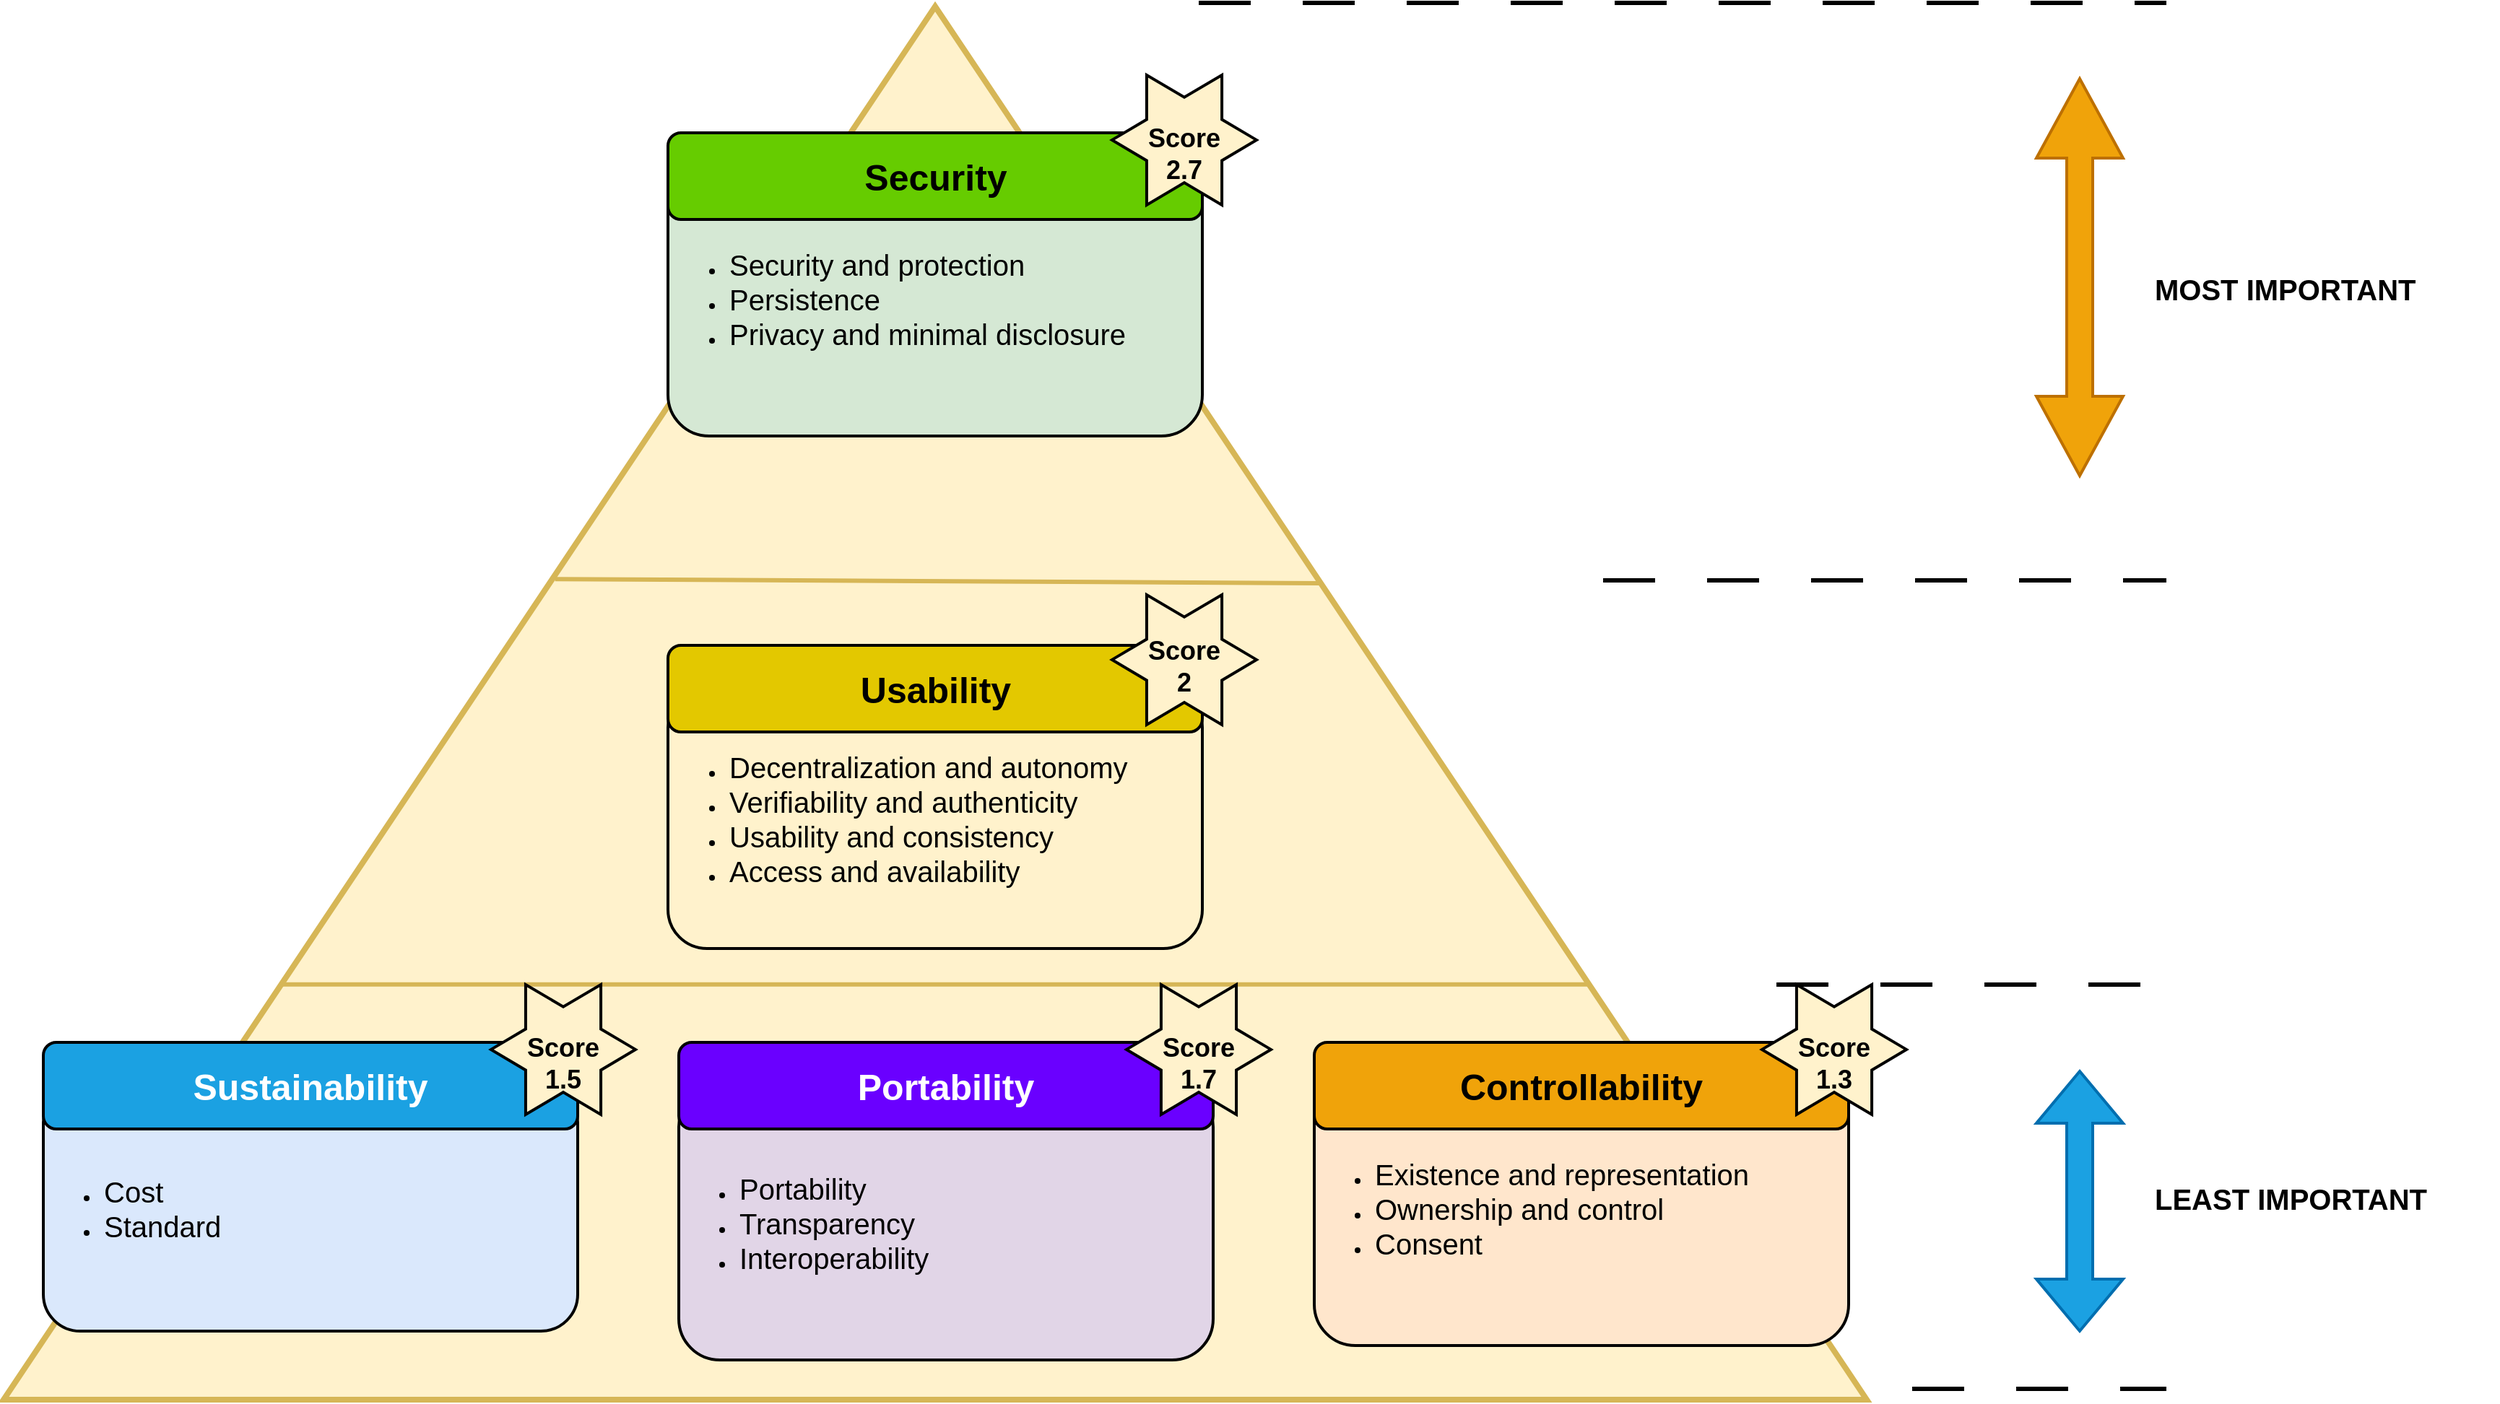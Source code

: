 <mxfile version="26.0.16">
  <diagram name="Page-1" id="9Gpt3UPF2AyzyX8SXsZh">
    <mxGraphModel dx="1690" dy="2035" grid="1" gridSize="10" guides="1" tooltips="1" connect="1" arrows="1" fold="1" page="1" pageScale="1" pageWidth="850" pageHeight="1100" math="0" shadow="0">
      <root>
        <mxCell id="0" />
        <mxCell id="1" parent="0" />
        <mxCell id="hbQT5JvmXpMdMmtxpOVG-1" value="" style="endArrow=none;html=1;rounded=0;exitX=0.298;exitY=0.15;exitDx=0;exitDy=0;exitPerimeter=0;fillColor=#fff2cc;strokeColor=#000000;strokeWidth=3;dashed=1;dashPattern=12 12;" parent="1" edge="1">
          <mxGeometry width="50" height="50" relative="1" as="geometry">
            <mxPoint x="1190" y="960" as="sourcePoint" />
            <mxPoint x="1510" y="960" as="targetPoint" />
          </mxGeometry>
        </mxCell>
        <mxCell id="hbQT5JvmXpMdMmtxpOVG-2" value="" style="triangle;whiteSpace=wrap;html=1;rotation=-90;fillColor=#fff2cc;strokeColor=#d6b656;strokeWidth=4;" parent="1" vertex="1">
          <mxGeometry x="175" y="-160" width="965" height="1290" as="geometry" />
        </mxCell>
        <mxCell id="hbQT5JvmXpMdMmtxpOVG-3" value="&lt;div style=&quot;line-height: 200%;&quot; align=&quot;right&quot;&gt;&lt;span style=&quot;color: rgb(0, 0, 0);&quot;&gt;&lt;b&gt;&lt;font style=&quot;font-size: 20px;&quot;&gt;MOST IMPORTANT&lt;/font&gt;&lt;/b&gt;&lt;/span&gt;&lt;br&gt;&lt;/div&gt;" style="text;whiteSpace=wrap;html=1;" parent="1" vertex="1">
          <mxGeometry x="1500" y="180" width="240" height="60" as="geometry" />
        </mxCell>
        <mxCell id="hbQT5JvmXpMdMmtxpOVG-4" value="&lt;div style=&quot;line-height: 200%;&quot; align=&quot;right&quot;&gt;&lt;b&gt;&lt;font style=&quot;font-size: 20px; color: rgb(0, 0, 0);&quot;&gt;LEAST IMPORTANT&lt;/font&gt;&lt;span style=&quot;color: rgba(0, 0, 0, 0);&quot;&gt;&lt;span style=&quot;color: rgba(0, 0, 0, 0);&quot;&gt;&lt;br&gt;&lt;/span&gt;&lt;/span&gt;&lt;/b&gt;&lt;/div&gt;" style="text;whiteSpace=wrap;html=1;" parent="1" vertex="1">
          <mxGeometry x="1500" y="810" width="240" height="60" as="geometry" />
        </mxCell>
        <mxCell id="hbQT5JvmXpMdMmtxpOVG-5" value="" style="endArrow=none;html=1;rounded=0;entryX=0.586;entryY=0.707;entryDx=0;entryDy=0;entryPerimeter=0;exitX=0.589;exitY=0.296;exitDx=0;exitDy=0;exitPerimeter=0;fillColor=#fff2cc;strokeColor=#d6b656;strokeWidth=3;" parent="1" source="hbQT5JvmXpMdMmtxpOVG-2" target="hbQT5JvmXpMdMmtxpOVG-2" edge="1">
          <mxGeometry width="50" height="50" relative="1" as="geometry">
            <mxPoint x="1020" y="480" as="sourcePoint" />
            <mxPoint x="1070" y="430" as="targetPoint" />
          </mxGeometry>
        </mxCell>
        <mxCell id="hbQT5JvmXpMdMmtxpOVG-6" value="" style="endArrow=none;html=1;rounded=0;entryX=0.298;entryY=0.851;entryDx=0;entryDy=0;entryPerimeter=0;exitX=0.298;exitY=0.15;exitDx=0;exitDy=0;exitPerimeter=0;fillColor=#fff2cc;strokeColor=#d6b656;strokeWidth=3;" parent="1" source="hbQT5JvmXpMdMmtxpOVG-2" target="hbQT5JvmXpMdMmtxpOVG-2" edge="1">
          <mxGeometry width="50" height="50" relative="1" as="geometry">
            <mxPoint x="580" y="680" as="sourcePoint" />
            <mxPoint x="1111" y="683" as="targetPoint" />
          </mxGeometry>
        </mxCell>
        <mxCell id="hbQT5JvmXpMdMmtxpOVG-7" value="&lt;div align=&quot;left&quot;&gt;&lt;ul&gt;&lt;li&gt;&lt;font style=&quot;font-size: 20px;&quot;&gt;Existence and representation&lt;/font&gt;&lt;/li&gt;&lt;li&gt;&lt;font style=&quot;font-size: 20px;&quot;&gt;Ownership and control&lt;/font&gt;&lt;/li&gt;&lt;li&gt;&lt;font style=&quot;font-size: 20px;&quot;&gt;Consent&lt;/font&gt;&lt;/li&gt;&lt;/ul&gt;&lt;/div&gt;" style="rounded=1;whiteSpace=wrap;html=1;align=left;fillColor=#ffe6cc;strokeColor=#000000;strokeWidth=2;" parent="1" vertex="1">
          <mxGeometry x="920" y="740" width="370" height="190" as="geometry" />
        </mxCell>
        <mxCell id="hbQT5JvmXpMdMmtxpOVG-8" value="&lt;div align=&quot;left&quot;&gt;&lt;ul&gt;&lt;li&gt;&lt;font style=&quot;font-size: 20px;&quot;&gt;Security and protection&lt;/font&gt;&lt;/li&gt;&lt;li&gt;&lt;font style=&quot;font-size: 20px;&quot;&gt;Persistence&lt;/font&gt;&lt;/li&gt;&lt;li&gt;&lt;font style=&quot;font-size: 20px;&quot;&gt;Privacy and minimal disclosure&lt;/font&gt;&lt;/li&gt;&lt;/ul&gt;&lt;/div&gt;" style="rounded=1;whiteSpace=wrap;html=1;align=left;fillColor=#d5e8d4;strokeColor=#000000;strokeWidth=2;" parent="1" vertex="1">
          <mxGeometry x="472.5" y="110" width="370" height="190" as="geometry" />
        </mxCell>
        <mxCell id="hbQT5JvmXpMdMmtxpOVG-9" value="&lt;div align=&quot;left&quot;&gt;&lt;ul&gt;&lt;li&gt;&lt;font style=&quot;font-size: 20px;&quot;&gt;Decentralization and autonomy&lt;/font&gt;&lt;/li&gt;&lt;li&gt;&lt;font style=&quot;font-size: 20px;&quot;&gt;Verifiability and authenticity&lt;/font&gt;&lt;/li&gt;&lt;li&gt;&lt;font style=&quot;font-size: 20px;&quot;&gt;Usability and consistency&lt;/font&gt;&lt;/li&gt;&lt;li&gt;&lt;font style=&quot;font-size: 20px;&quot;&gt;Access and availability&lt;/font&gt;&lt;/li&gt;&lt;/ul&gt;&lt;/div&gt;" style="rounded=1;whiteSpace=wrap;html=1;align=left;fillColor=#fff2cc;strokeColor=#000000;strokeWidth=2;" parent="1" vertex="1">
          <mxGeometry x="472.5" y="475" width="370" height="180" as="geometry" />
        </mxCell>
        <mxCell id="hbQT5JvmXpMdMmtxpOVG-10" value="&lt;b&gt;&lt;font style=&quot;font-size: 25px;&quot;&gt;Controllability&lt;/font&gt;&lt;/b&gt;" style="rounded=1;whiteSpace=wrap;html=1;fillColor=#f0a30a;fontColor=#000000;strokeColor=#000000;strokeWidth=2;" parent="1" vertex="1">
          <mxGeometry x="920" y="720" width="370" height="60" as="geometry" />
        </mxCell>
        <mxCell id="hbQT5JvmXpMdMmtxpOVG-11" value="&lt;div&gt;&lt;b&gt;&lt;font style=&quot;font-size: 25px;&quot;&gt;Usability&lt;/font&gt;&lt;/b&gt;&lt;br&gt;&lt;/div&gt;" style="rounded=1;whiteSpace=wrap;html=1;fillColor=#e3c800;fontColor=#000000;strokeColor=#000000;strokeWidth=2;" parent="1" vertex="1">
          <mxGeometry x="472.5" y="445" width="370" height="60" as="geometry" />
        </mxCell>
        <mxCell id="hbQT5JvmXpMdMmtxpOVG-12" value="&lt;span data-darkreader-inline-color=&quot;&quot; style=&quot;color: rgb(0, 0, 0); --darkreader-inline-color: var(--darkreader-text-ededed, #f9f5f0);&quot;&gt;&lt;b&gt;&lt;font style=&quot;font-size: 25px;&quot;&gt;Security&lt;font&gt;&lt;br&gt;&lt;/font&gt;&lt;/font&gt;&lt;/b&gt;&lt;/span&gt;" style="rounded=1;whiteSpace=wrap;html=1;fillColor=#66CC00;strokeColor=#000000;fontColor=#ffffff;strokeWidth=2;" parent="1" vertex="1">
          <mxGeometry x="472.5" y="90" width="370" height="60" as="geometry" />
        </mxCell>
        <mxCell id="hbQT5JvmXpMdMmtxpOVG-13" value="&lt;div align=&quot;left&quot;&gt;&lt;ul&gt;&lt;li&gt;&lt;font style=&quot;font-size: 20px;&quot;&gt;Cost&lt;/font&gt;&lt;/li&gt;&lt;li&gt;&lt;div&gt;&lt;font style=&quot;font-size: 20px;&quot;&gt;Standard&lt;/font&gt;&lt;/div&gt;&lt;/li&gt;&lt;/ul&gt;&lt;/div&gt;" style="rounded=1;whiteSpace=wrap;html=1;fillColor=#dae8fc;strokeColor=#000000;align=left;strokeWidth=2;" parent="1" vertex="1">
          <mxGeometry x="40" y="750" width="370" height="170" as="geometry" />
        </mxCell>
        <mxCell id="hbQT5JvmXpMdMmtxpOVG-14" value="&lt;div align=&quot;left&quot;&gt;&lt;ul&gt;&lt;li&gt;&lt;font style=&quot;font-size: 20px;&quot;&gt;Portability&lt;/font&gt;&lt;/li&gt;&lt;li&gt;&lt;font style=&quot;font-size: 20px;&quot;&gt;Transparency&lt;/font&gt;&lt;/li&gt;&lt;li&gt;&lt;font style=&quot;font-size: 20px;&quot;&gt;Interoperability&lt;/font&gt;&lt;/li&gt;&lt;/ul&gt;&lt;/div&gt;" style="rounded=1;whiteSpace=wrap;html=1;align=left;fillColor=#e1d5e7;strokeColor=#000000;strokeWidth=2;" parent="1" vertex="1">
          <mxGeometry x="480" y="750" width="370" height="190" as="geometry" />
        </mxCell>
        <mxCell id="hbQT5JvmXpMdMmtxpOVG-15" value="&lt;b&gt;&lt;font style=&quot;font-size: 25px;&quot;&gt;Portability&lt;/font&gt;&lt;/b&gt;" style="rounded=1;whiteSpace=wrap;html=1;fillColor=#6a00ff;fontColor=#ffffff;strokeColor=#000000;strokeWidth=2;" parent="1" vertex="1">
          <mxGeometry x="480" y="720" width="370" height="60" as="geometry" />
        </mxCell>
        <mxCell id="hbQT5JvmXpMdMmtxpOVG-16" value="&lt;font style=&quot;font-size: 25px;&quot;&gt;&lt;b&gt;Sustainability&lt;/b&gt;&lt;/font&gt;" style="rounded=1;whiteSpace=wrap;html=1;fillColor=#1ba1e2;fontColor=#ffffff;strokeColor=#000000;strokeWidth=2;" parent="1" vertex="1">
          <mxGeometry x="40" y="720" width="370" height="60" as="geometry" />
        </mxCell>
        <mxCell id="hbQT5JvmXpMdMmtxpOVG-17" value="" style="shape=doubleArrow;whiteSpace=wrap;html=1;rotation=90;fillColor=#1ba1e2;strokeColor=#006EAF;fontColor=#ffffff;strokeWidth=2;" parent="1" vertex="1">
          <mxGeometry x="1360" y="800" width="180" height="60" as="geometry" />
        </mxCell>
        <mxCell id="hbQT5JvmXpMdMmtxpOVG-18" value="" style="shape=doubleArrow;whiteSpace=wrap;html=1;rotation=90;fillColor=#f0a30a;fontColor=#000000;strokeColor=#BD7000;strokeWidth=2;" parent="1" vertex="1">
          <mxGeometry x="1312.5" y="160" width="275" height="60" as="geometry" />
        </mxCell>
        <mxCell id="hbQT5JvmXpMdMmtxpOVG-19" value="" style="endArrow=none;html=1;rounded=0;fillColor=#fff2cc;strokeColor=#000000;strokeWidth=3;dashed=1;dashPattern=12 12;" parent="1" edge="1">
          <mxGeometry width="50" height="50" relative="1" as="geometry">
            <mxPoint x="1240" y="680" as="sourcePoint" />
            <mxPoint x="1510" y="680" as="targetPoint" />
          </mxGeometry>
        </mxCell>
        <mxCell id="hbQT5JvmXpMdMmtxpOVG-20" value="" style="endArrow=none;html=1;rounded=0;fillColor=#fff2cc;strokeColor=#000000;strokeWidth=3;dashed=1;dashPattern=12 12;" parent="1" edge="1">
          <mxGeometry width="50" height="50" relative="1" as="geometry">
            <mxPoint x="1120" y="400" as="sourcePoint" />
            <mxPoint x="1510" y="400" as="targetPoint" />
          </mxGeometry>
        </mxCell>
        <mxCell id="hbQT5JvmXpMdMmtxpOVG-21" value="" style="endArrow=none;html=1;rounded=0;fillColor=#fff2cc;strokeColor=#000000;strokeWidth=3;dashed=1;dashPattern=12 12;" parent="1" edge="1">
          <mxGeometry width="50" height="50" relative="1" as="geometry">
            <mxPoint x="840" as="sourcePoint" />
            <mxPoint x="1510" as="targetPoint" />
          </mxGeometry>
        </mxCell>
        <mxCell id="hbQT5JvmXpMdMmtxpOVG-22" value="" style="verticalLabelPosition=bottom;verticalAlign=top;html=1;shape=mxgraph.basic.6_point_star;fillColor=#fff2cc;strokeColor=#000000;strokeWidth=2;" parent="1" vertex="1">
          <mxGeometry x="780" y="50" width="100" height="90" as="geometry" />
        </mxCell>
        <mxCell id="hbQT5JvmXpMdMmtxpOVG-23" value="&lt;font style=&quot;font-size: 18px;&quot;&gt;&lt;b&gt;&lt;font&gt;Score 2.7&lt;/font&gt;&lt;/b&gt;&lt;/font&gt;" style="text;html=1;align=center;verticalAlign=middle;whiteSpace=wrap;rounded=0;" parent="1" vertex="1">
          <mxGeometry x="800" y="90" width="60" height="30" as="geometry" />
        </mxCell>
        <mxCell id="hbQT5JvmXpMdMmtxpOVG-24" value="" style="verticalLabelPosition=bottom;verticalAlign=top;html=1;shape=mxgraph.basic.6_point_star;fillColor=#fff2cc;strokeColor=#000000;strokeWidth=2;" parent="1" vertex="1">
          <mxGeometry x="780" y="410" width="100" height="90" as="geometry" />
        </mxCell>
        <mxCell id="hbQT5JvmXpMdMmtxpOVG-25" value="" style="verticalLabelPosition=bottom;verticalAlign=top;html=1;shape=mxgraph.basic.6_point_star;fillColor=#fff2cc;strokeColor=#000000;strokeWidth=2;" parent="1" vertex="1">
          <mxGeometry x="790" y="680" width="100" height="90" as="geometry" />
        </mxCell>
        <mxCell id="hbQT5JvmXpMdMmtxpOVG-26" value="&lt;font style=&quot;font-size: 18px;&quot;&gt;&lt;b&gt;&lt;font&gt;Score 2&lt;/font&gt;&lt;/b&gt;&lt;/font&gt;" style="text;html=1;align=center;verticalAlign=middle;whiteSpace=wrap;rounded=0;" parent="1" vertex="1">
          <mxGeometry x="800" y="445" width="60" height="30" as="geometry" />
        </mxCell>
        <mxCell id="hbQT5JvmXpMdMmtxpOVG-27" value="&lt;font style=&quot;font-size: 18px;&quot;&gt;&lt;b&gt;&lt;font&gt;Score 1.7&lt;/font&gt;&lt;/b&gt;&lt;/font&gt;" style="text;html=1;align=center;verticalAlign=middle;whiteSpace=wrap;rounded=0;" parent="1" vertex="1">
          <mxGeometry x="810" y="720" width="60" height="30" as="geometry" />
        </mxCell>
        <mxCell id="hbQT5JvmXpMdMmtxpOVG-28" value="" style="verticalLabelPosition=bottom;verticalAlign=top;html=1;shape=mxgraph.basic.6_point_star;fillColor=#fff2cc;strokeColor=#000000;strokeWidth=2;" parent="1" vertex="1">
          <mxGeometry x="350" y="680" width="100" height="90" as="geometry" />
        </mxCell>
        <mxCell id="hbQT5JvmXpMdMmtxpOVG-29" value="&lt;font style=&quot;font-size: 18px;&quot;&gt;&lt;b&gt;&lt;font&gt;Score 1.5&lt;/font&gt;&lt;/b&gt;&lt;/font&gt;" style="text;html=1;align=center;verticalAlign=middle;whiteSpace=wrap;rounded=0;" parent="1" vertex="1">
          <mxGeometry x="370" y="720" width="60" height="30" as="geometry" />
        </mxCell>
        <mxCell id="hbQT5JvmXpMdMmtxpOVG-30" value="" style="verticalLabelPosition=bottom;verticalAlign=top;html=1;shape=mxgraph.basic.6_point_star;fillColor=#fff2cc;strokeColor=#000000;strokeWidth=2;" parent="1" vertex="1">
          <mxGeometry x="1230" y="680" width="100" height="90" as="geometry" />
        </mxCell>
        <mxCell id="hbQT5JvmXpMdMmtxpOVG-31" value="&lt;font style=&quot;font-size: 18px;&quot;&gt;&lt;b&gt;&lt;font&gt;Score 1.3&lt;/font&gt;&lt;/b&gt;&lt;/font&gt;" style="text;html=1;align=center;verticalAlign=middle;whiteSpace=wrap;rounded=0;" parent="1" vertex="1">
          <mxGeometry x="1250" y="720" width="60" height="30" as="geometry" />
        </mxCell>
      </root>
    </mxGraphModel>
  </diagram>
</mxfile>
